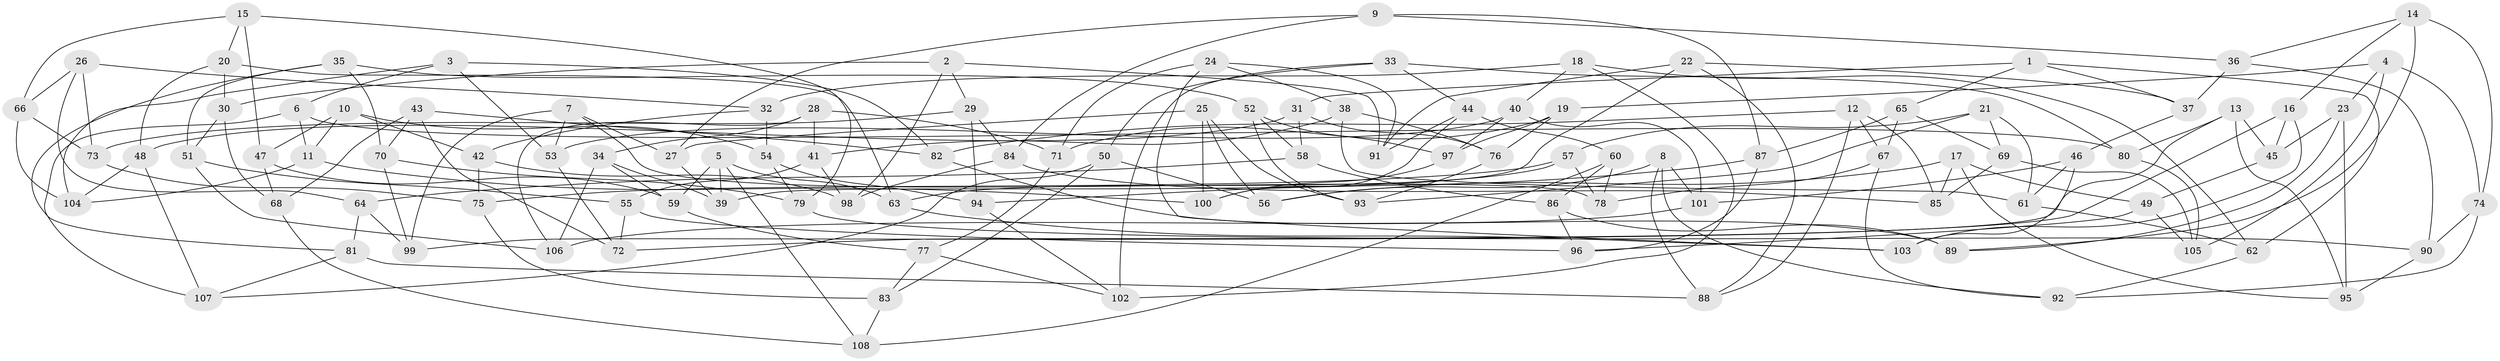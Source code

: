 // Generated by graph-tools (version 1.1) at 2025/59/03/09/25 04:59:24]
// undirected, 108 vertices, 216 edges
graph export_dot {
graph [start="1"]
  node [color=gray90,style=filled];
  1;
  2;
  3;
  4;
  5;
  6;
  7;
  8;
  9;
  10;
  11;
  12;
  13;
  14;
  15;
  16;
  17;
  18;
  19;
  20;
  21;
  22;
  23;
  24;
  25;
  26;
  27;
  28;
  29;
  30;
  31;
  32;
  33;
  34;
  35;
  36;
  37;
  38;
  39;
  40;
  41;
  42;
  43;
  44;
  45;
  46;
  47;
  48;
  49;
  50;
  51;
  52;
  53;
  54;
  55;
  56;
  57;
  58;
  59;
  60;
  61;
  62;
  63;
  64;
  65;
  66;
  67;
  68;
  69;
  70;
  71;
  72;
  73;
  74;
  75;
  76;
  77;
  78;
  79;
  80;
  81;
  82;
  83;
  84;
  85;
  86;
  87;
  88;
  89;
  90;
  91;
  92;
  93;
  94;
  95;
  96;
  97;
  98;
  99;
  100;
  101;
  102;
  103;
  104;
  105;
  106;
  107;
  108;
  1 -- 37;
  1 -- 62;
  1 -- 31;
  1 -- 65;
  2 -- 29;
  2 -- 91;
  2 -- 98;
  2 -- 30;
  3 -- 6;
  3 -- 104;
  3 -- 82;
  3 -- 53;
  4 -- 74;
  4 -- 19;
  4 -- 23;
  4 -- 105;
  5 -- 108;
  5 -- 39;
  5 -- 63;
  5 -- 59;
  6 -- 107;
  6 -- 80;
  6 -- 11;
  7 -- 99;
  7 -- 78;
  7 -- 53;
  7 -- 27;
  8 -- 88;
  8 -- 56;
  8 -- 101;
  8 -- 92;
  9 -- 27;
  9 -- 87;
  9 -- 36;
  9 -- 84;
  10 -- 11;
  10 -- 47;
  10 -- 42;
  10 -- 54;
  11 -- 100;
  11 -- 104;
  12 -- 88;
  12 -- 85;
  12 -- 67;
  12 -- 82;
  13 -- 95;
  13 -- 45;
  13 -- 99;
  13 -- 80;
  14 -- 36;
  14 -- 89;
  14 -- 74;
  14 -- 16;
  15 -- 66;
  15 -- 47;
  15 -- 79;
  15 -- 20;
  16 -- 103;
  16 -- 72;
  16 -- 45;
  17 -- 56;
  17 -- 85;
  17 -- 49;
  17 -- 95;
  18 -- 40;
  18 -- 62;
  18 -- 32;
  18 -- 102;
  19 -- 76;
  19 -- 97;
  19 -- 71;
  20 -- 30;
  20 -- 48;
  20 -- 63;
  21 -- 69;
  21 -- 93;
  21 -- 57;
  21 -- 61;
  22 -- 91;
  22 -- 39;
  22 -- 88;
  22 -- 37;
  23 -- 95;
  23 -- 45;
  23 -- 89;
  24 -- 38;
  24 -- 103;
  24 -- 71;
  24 -- 91;
  25 -- 27;
  25 -- 93;
  25 -- 100;
  25 -- 56;
  26 -- 64;
  26 -- 73;
  26 -- 66;
  26 -- 32;
  27 -- 39;
  28 -- 41;
  28 -- 106;
  28 -- 34;
  28 -- 71;
  29 -- 94;
  29 -- 73;
  29 -- 84;
  30 -- 68;
  30 -- 51;
  31 -- 58;
  31 -- 48;
  31 -- 76;
  32 -- 42;
  32 -- 54;
  33 -- 80;
  33 -- 44;
  33 -- 50;
  33 -- 102;
  34 -- 39;
  34 -- 106;
  34 -- 59;
  35 -- 81;
  35 -- 52;
  35 -- 70;
  35 -- 51;
  36 -- 37;
  36 -- 90;
  37 -- 46;
  38 -- 41;
  38 -- 61;
  38 -- 76;
  40 -- 101;
  40 -- 53;
  40 -- 97;
  41 -- 98;
  41 -- 55;
  42 -- 98;
  42 -- 75;
  43 -- 70;
  43 -- 72;
  43 -- 68;
  43 -- 82;
  44 -- 100;
  44 -- 91;
  44 -- 60;
  45 -- 49;
  46 -- 61;
  46 -- 103;
  46 -- 101;
  47 -- 59;
  47 -- 68;
  48 -- 107;
  48 -- 104;
  49 -- 96;
  49 -- 105;
  50 -- 107;
  50 -- 83;
  50 -- 56;
  51 -- 55;
  51 -- 106;
  52 -- 58;
  52 -- 93;
  52 -- 97;
  53 -- 72;
  54 -- 79;
  54 -- 94;
  55 -- 72;
  55 -- 96;
  57 -- 75;
  57 -- 78;
  57 -- 63;
  58 -- 86;
  58 -- 64;
  59 -- 77;
  60 -- 108;
  60 -- 78;
  60 -- 86;
  61 -- 62;
  62 -- 92;
  63 -- 103;
  64 -- 81;
  64 -- 99;
  65 -- 69;
  65 -- 87;
  65 -- 67;
  66 -- 73;
  66 -- 104;
  67 -- 78;
  67 -- 92;
  68 -- 108;
  69 -- 85;
  69 -- 105;
  70 -- 99;
  70 -- 79;
  71 -- 77;
  73 -- 75;
  74 -- 92;
  74 -- 90;
  75 -- 83;
  76 -- 93;
  77 -- 83;
  77 -- 102;
  79 -- 90;
  80 -- 105;
  81 -- 107;
  81 -- 88;
  82 -- 89;
  83 -- 108;
  84 -- 98;
  84 -- 85;
  86 -- 96;
  86 -- 89;
  87 -- 94;
  87 -- 96;
  90 -- 95;
  94 -- 102;
  97 -- 100;
  101 -- 106;
}
